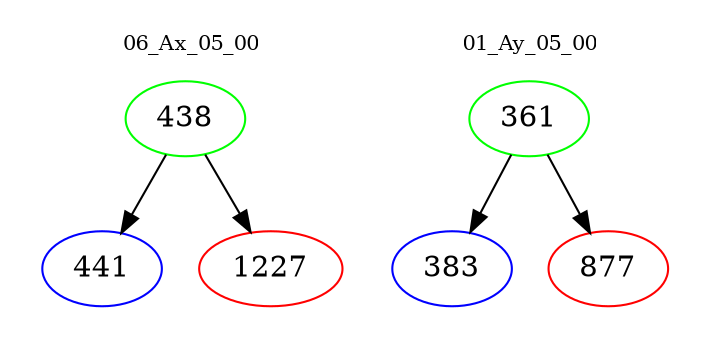 digraph{
subgraph cluster_0 {
color = white
label = "06_Ax_05_00";
fontsize=10;
T0_438 [label="438", color="green"]
T0_438 -> T0_441 [color="black"]
T0_441 [label="441", color="blue"]
T0_438 -> T0_1227 [color="black"]
T0_1227 [label="1227", color="red"]
}
subgraph cluster_1 {
color = white
label = "01_Ay_05_00";
fontsize=10;
T1_361 [label="361", color="green"]
T1_361 -> T1_383 [color="black"]
T1_383 [label="383", color="blue"]
T1_361 -> T1_877 [color="black"]
T1_877 [label="877", color="red"]
}
}
